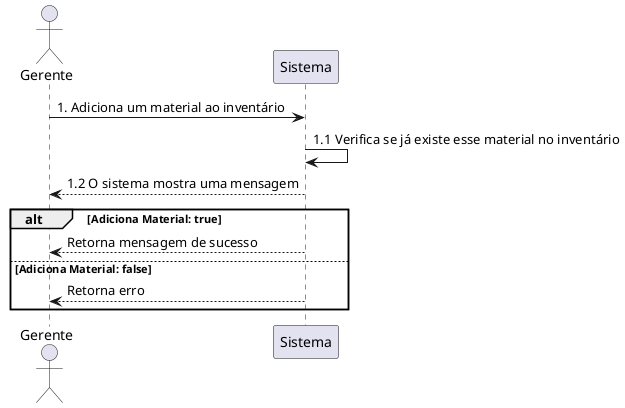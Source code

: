 @startuml
actor Gerente
participant Sistema


Gerente -> Sistema: 1. Adiciona um material ao inventário
Sistema -> Sistema: 1.1 Verifica se já existe esse material no inventário
Sistema --> Gerente: 1.2 O sistema mostra uma mensagem

alt Adiciona Material: true
     Sistema --> Gerente: Retorna mensagem de sucesso

else Adiciona Material: false
     Sistema --> Gerente: Retorna erro

end
@enduml